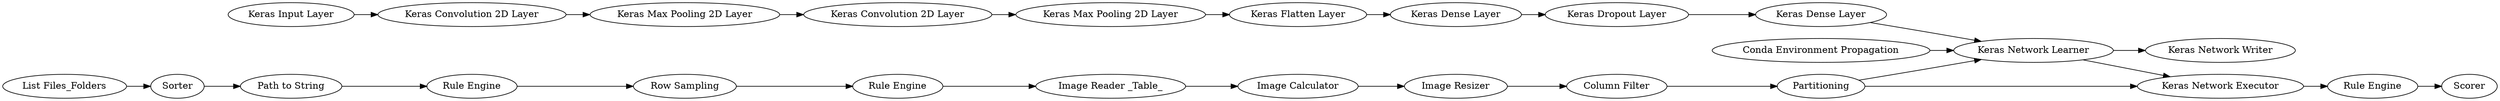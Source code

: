 digraph {
	"-4704626104398589404_314" [label="Image Calculator"]
	"-4704626104398589404_228" [label="Keras Convolution 2D Layer"]
	"-9169333627137874884_285" [label="List Files_Folders"]
	"-4704626104398589404_233" [label="Keras Dense Layer"]
	"-4704626104398589404_289" [label=Scorer]
	"-4704626104398589404_320" [label="Rule Engine"]
	"-4704626104398589404_280" [label="Keras Network Learner"]
	"-4704626104398589404_315" [label="Image Reader _Table_"]
	"-4704626104398589404_318" [label="Keras Network Writer"]
	"-4704626104398589404_229" [label="Keras Max Pooling 2D Layer"]
	"-4704626104398589404_316" [label="Column Filter"]
	"-4704626104398589404_225" [label="Keras Input Layer"]
	"-4704626104398589404_312" [label="Image Resizer"]
	"-9169333627137874884_288" [label="Rule Engine"]
	"-4704626104398589404_226" [label="Keras Convolution 2D Layer"]
	"-4704626104398589404_284" [label="Keras Network Executor"]
	"-4704626104398589404_288" [label="Rule Engine"]
	"-4704626104398589404_232" [label="Keras Dropout Layer"]
	"-9169333627137874884_252" [label=Sorter]
	"-9169333627137874884_247" [label="Row Sampling"]
	"-4704626104398589404_231" [label="Keras Dense Layer"]
	"-4704626104398589404_317" [label=Partitioning]
	"-4704626104398589404_319" [label="Conda Environment Propagation"]
	"-4704626104398589404_230" [label="Keras Flatten Layer"]
	"-4704626104398589404_227" [label="Keras Max Pooling 2D Layer"]
	"-9169333627137874884_286" [label="Path to String"]
	"-4704626104398589404_227" -> "-4704626104398589404_228"
	"-4704626104398589404_230" -> "-4704626104398589404_231"
	"-4704626104398589404_225" -> "-4704626104398589404_226"
	"-4704626104398589404_280" -> "-4704626104398589404_318"
	"-4704626104398589404_233" -> "-4704626104398589404_280"
	"-4704626104398589404_228" -> "-4704626104398589404_229"
	"-4704626104398589404_320" -> "-4704626104398589404_315"
	"-4704626104398589404_314" -> "-4704626104398589404_312"
	"-9169333627137874884_247" -> "-4704626104398589404_320"
	"-4704626104398589404_284" -> "-4704626104398589404_288"
	"-4704626104398589404_232" -> "-4704626104398589404_233"
	"-4704626104398589404_280" -> "-4704626104398589404_284"
	"-9169333627137874884_286" -> "-9169333627137874884_288"
	"-4704626104398589404_288" -> "-4704626104398589404_289"
	"-4704626104398589404_319" -> "-4704626104398589404_280"
	"-4704626104398589404_315" -> "-4704626104398589404_314"
	"-9169333627137874884_285" -> "-9169333627137874884_252"
	"-4704626104398589404_317" -> "-4704626104398589404_280"
	"-4704626104398589404_229" -> "-4704626104398589404_230"
	"-4704626104398589404_317" -> "-4704626104398589404_284"
	"-4704626104398589404_231" -> "-4704626104398589404_232"
	"-4704626104398589404_312" -> "-4704626104398589404_316"
	"-9169333627137874884_288" -> "-9169333627137874884_247"
	"-9169333627137874884_252" -> "-9169333627137874884_286"
	"-4704626104398589404_316" -> "-4704626104398589404_317"
	"-4704626104398589404_226" -> "-4704626104398589404_227"
	rankdir=LR
}
